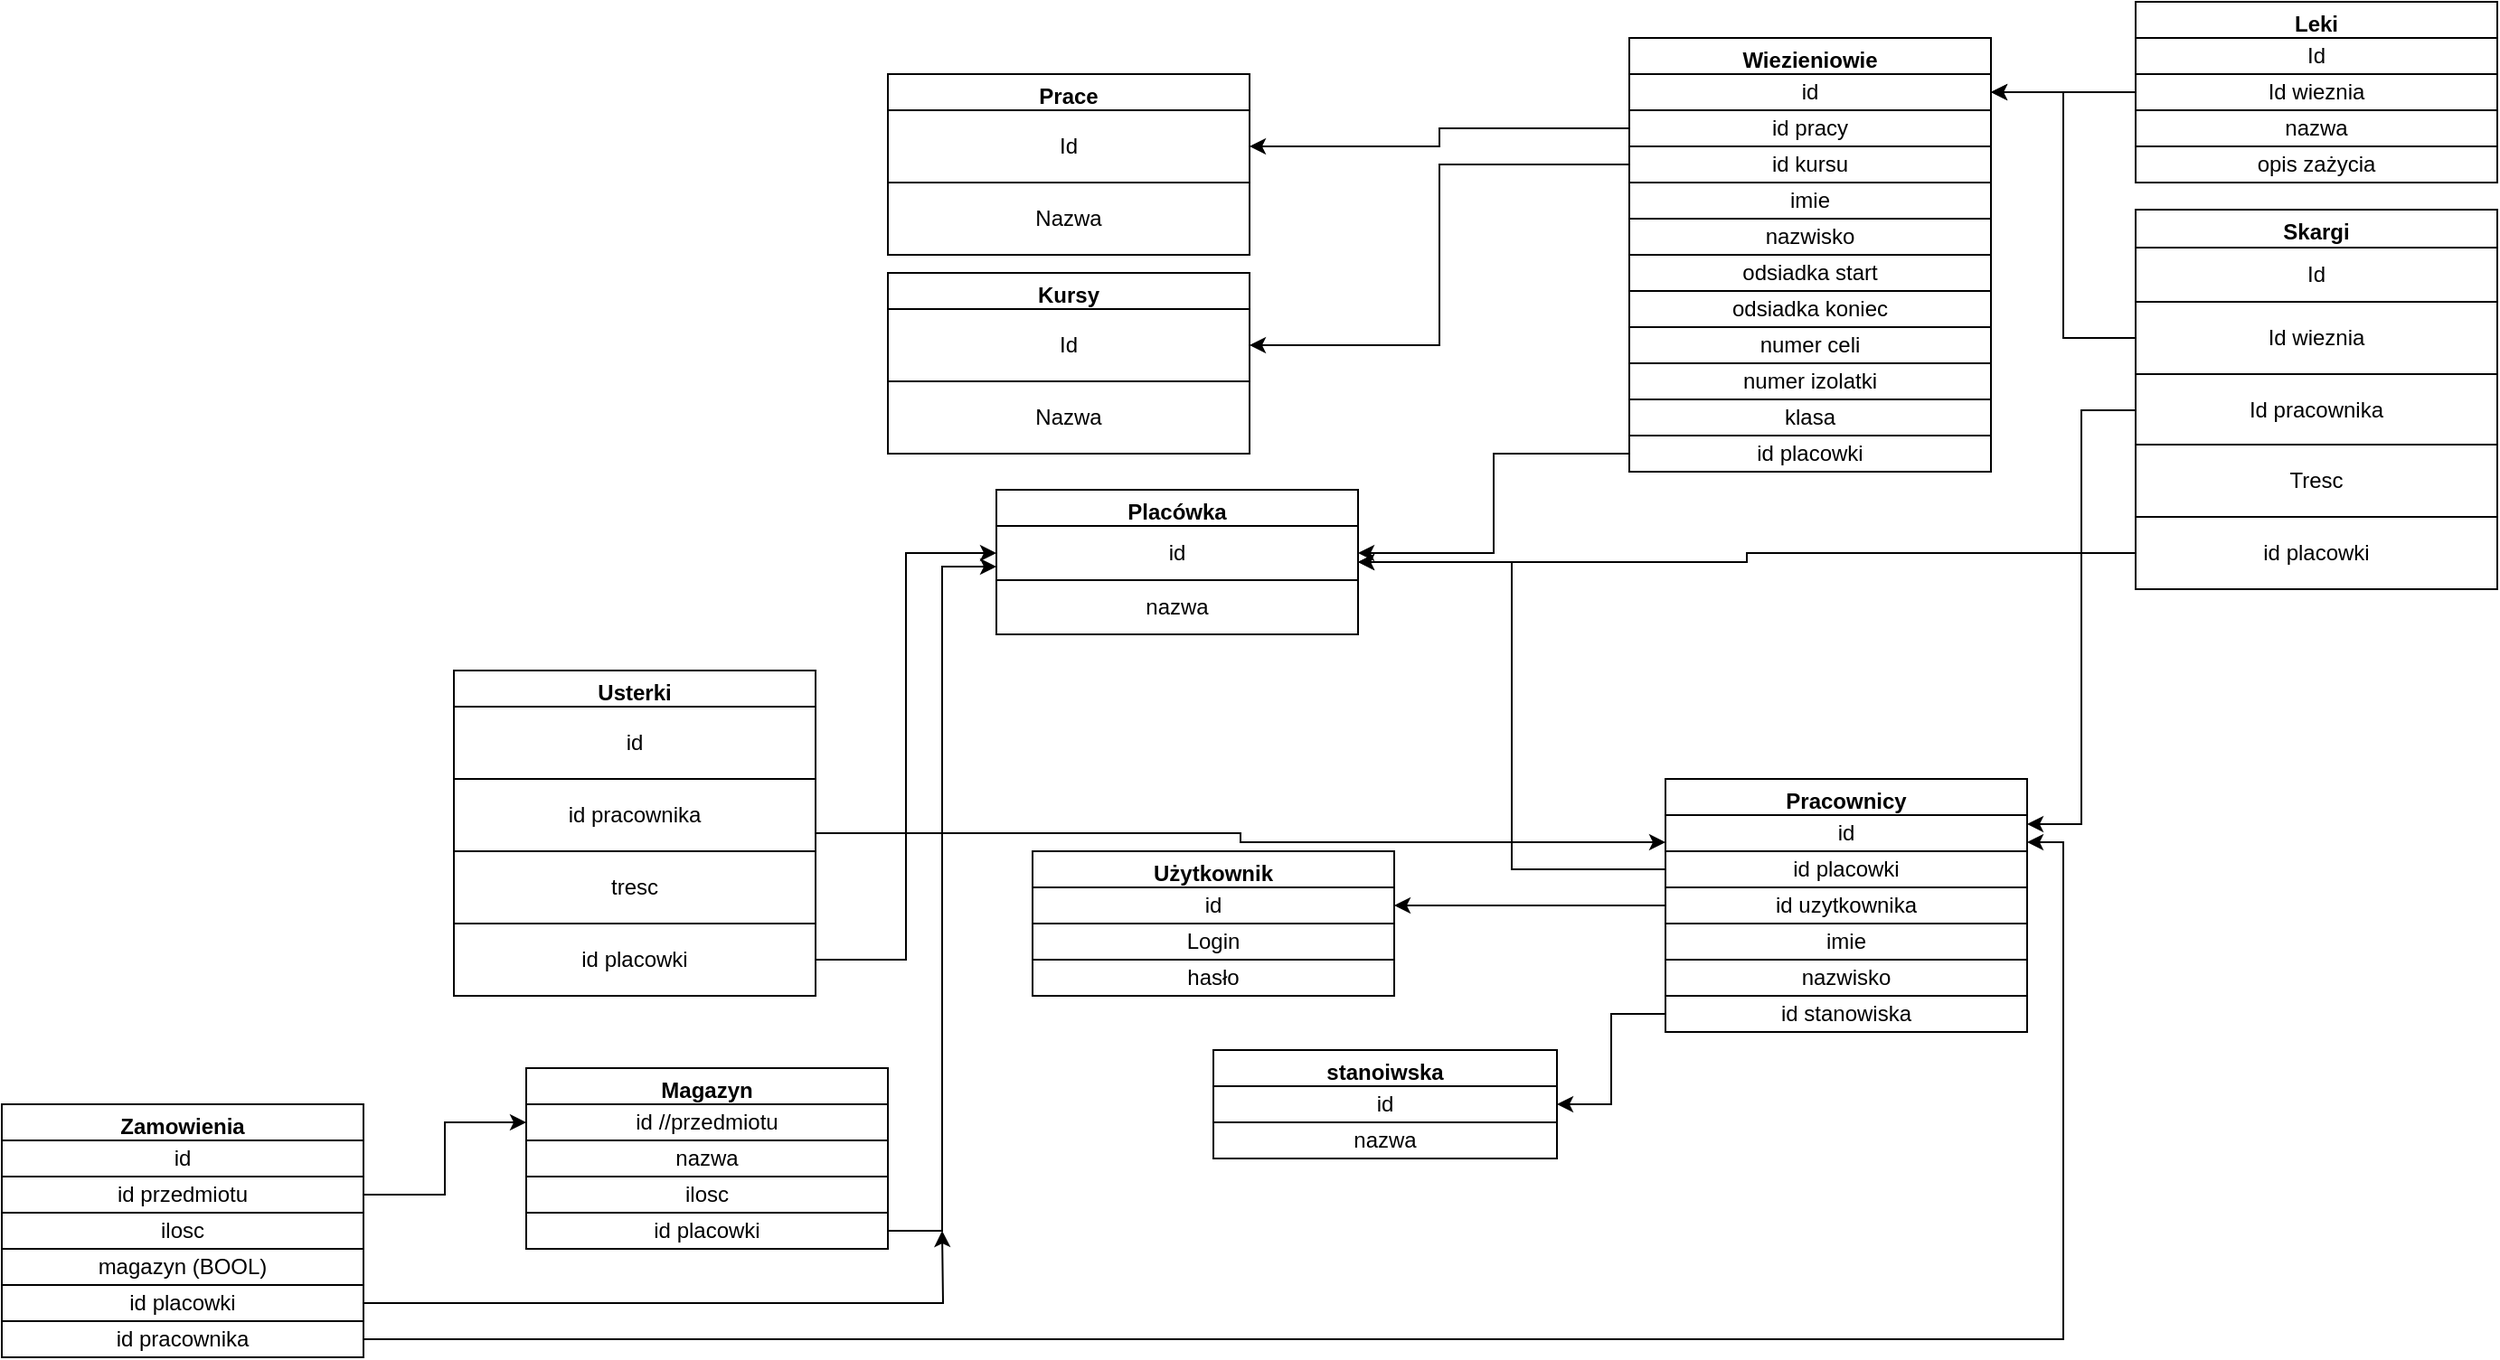 <mxfile version="16.4.3" type="github">
  <diagram id="kklVm168mB3y6DKZGk4f" name="Strona-1">
    <mxGraphModel dx="2489" dy="762" grid="1" gridSize="10" guides="1" tooltips="1" connect="1" arrows="1" fold="1" page="1" pageScale="1" pageWidth="827" pageHeight="1169" math="0" shadow="0">
      <root>
        <mxCell id="0" />
        <mxCell id="1" parent="0" />
        <mxCell id="pUXXARFLzrxqts2aBYnC-5" value="Wiezieniowie" style="swimlane;" vertex="1" parent="1">
          <mxGeometry x="440" y="60" width="200" height="240" as="geometry" />
        </mxCell>
        <mxCell id="pUXXARFLzrxqts2aBYnC-66" value="id placowki" style="whiteSpace=wrap;html=1;" vertex="1" parent="pUXXARFLzrxqts2aBYnC-5">
          <mxGeometry y="220" width="200" height="20" as="geometry" />
        </mxCell>
        <mxCell id="pUXXARFLzrxqts2aBYnC-67" value="id pracy" style="whiteSpace=wrap;html=1;" vertex="1" parent="pUXXARFLzrxqts2aBYnC-5">
          <mxGeometry y="40" width="200" height="20" as="geometry" />
        </mxCell>
        <mxCell id="pUXXARFLzrxqts2aBYnC-68" value="id kursu" style="whiteSpace=wrap;html=1;" vertex="1" parent="pUXXARFLzrxqts2aBYnC-5">
          <mxGeometry y="60" width="200" height="20" as="geometry" />
        </mxCell>
        <mxCell id="pUXXARFLzrxqts2aBYnC-65" value="id" style="whiteSpace=wrap;html=1;" vertex="1" parent="pUXXARFLzrxqts2aBYnC-5">
          <mxGeometry y="20" width="200" height="20" as="geometry" />
        </mxCell>
        <mxCell id="pUXXARFLzrxqts2aBYnC-70" value="imie" style="whiteSpace=wrap;html=1;" vertex="1" parent="pUXXARFLzrxqts2aBYnC-5">
          <mxGeometry y="80" width="200" height="20" as="geometry" />
        </mxCell>
        <mxCell id="pUXXARFLzrxqts2aBYnC-71" value="nazwisko" style="whiteSpace=wrap;html=1;" vertex="1" parent="pUXXARFLzrxqts2aBYnC-5">
          <mxGeometry y="100" width="200" height="20" as="geometry" />
        </mxCell>
        <mxCell id="pUXXARFLzrxqts2aBYnC-72" value="odsiadka start" style="whiteSpace=wrap;html=1;" vertex="1" parent="pUXXARFLzrxqts2aBYnC-5">
          <mxGeometry y="120" width="200" height="20" as="geometry" />
        </mxCell>
        <mxCell id="pUXXARFLzrxqts2aBYnC-73" value="odsiadka koniec" style="whiteSpace=wrap;html=1;" vertex="1" parent="pUXXARFLzrxqts2aBYnC-5">
          <mxGeometry y="140" width="200" height="20" as="geometry" />
        </mxCell>
        <mxCell id="pUXXARFLzrxqts2aBYnC-74" value="numer celi" style="whiteSpace=wrap;html=1;" vertex="1" parent="pUXXARFLzrxqts2aBYnC-5">
          <mxGeometry y="160" width="200" height="20" as="geometry" />
        </mxCell>
        <mxCell id="pUXXARFLzrxqts2aBYnC-75" value="numer izolatki" style="whiteSpace=wrap;html=1;" vertex="1" parent="pUXXARFLzrxqts2aBYnC-5">
          <mxGeometry y="180" width="200" height="20" as="geometry" />
        </mxCell>
        <mxCell id="pUXXARFLzrxqts2aBYnC-76" value="klasa" style="whiteSpace=wrap;html=1;" vertex="1" parent="pUXXARFLzrxqts2aBYnC-5">
          <mxGeometry y="200" width="200" height="20" as="geometry" />
        </mxCell>
        <mxCell id="pUXXARFLzrxqts2aBYnC-7" value="Skargi" style="swimlane;rotation=0;" vertex="1" parent="1">
          <mxGeometry x="720" y="155" width="200" height="210" as="geometry" />
        </mxCell>
        <mxCell id="pUXXARFLzrxqts2aBYnC-22" value="Id" style="rounded=0;whiteSpace=wrap;html=1;rotation=0;" vertex="1" parent="pUXXARFLzrxqts2aBYnC-7">
          <mxGeometry y="21" width="200" height="30" as="geometry" />
        </mxCell>
        <mxCell id="pUXXARFLzrxqts2aBYnC-23" value="Id wieznia" style="rounded=0;whiteSpace=wrap;html=1;rotation=0;" vertex="1" parent="pUXXARFLzrxqts2aBYnC-7">
          <mxGeometry y="51" width="200" height="40" as="geometry" />
        </mxCell>
        <mxCell id="pUXXARFLzrxqts2aBYnC-24" value="Id pracownika" style="rounded=0;whiteSpace=wrap;html=1;rotation=0;" vertex="1" parent="pUXXARFLzrxqts2aBYnC-7">
          <mxGeometry y="91" width="200" height="40" as="geometry" />
        </mxCell>
        <mxCell id="pUXXARFLzrxqts2aBYnC-25" value="Tresc" style="rounded=0;whiteSpace=wrap;html=1;rotation=0;" vertex="1" parent="pUXXARFLzrxqts2aBYnC-7">
          <mxGeometry y="130" width="200" height="40" as="geometry" />
        </mxCell>
        <mxCell id="pUXXARFLzrxqts2aBYnC-54" value="id placowki" style="whiteSpace=wrap;html=1;" vertex="1" parent="pUXXARFLzrxqts2aBYnC-7">
          <mxGeometry y="170" width="200" height="40" as="geometry" />
        </mxCell>
        <mxCell id="pUXXARFLzrxqts2aBYnC-9" value="Leki" style="swimlane;" vertex="1" parent="1">
          <mxGeometry x="720" y="40" width="200" height="100" as="geometry" />
        </mxCell>
        <mxCell id="pUXXARFLzrxqts2aBYnC-16" value="Id" style="rounded=0;whiteSpace=wrap;html=1;" vertex="1" parent="pUXXARFLzrxqts2aBYnC-9">
          <mxGeometry y="20" width="200" height="20" as="geometry" />
        </mxCell>
        <mxCell id="pUXXARFLzrxqts2aBYnC-17" value="Id wieznia" style="rounded=0;whiteSpace=wrap;html=1;" vertex="1" parent="pUXXARFLzrxqts2aBYnC-9">
          <mxGeometry y="40" width="200" height="20" as="geometry" />
        </mxCell>
        <mxCell id="pUXXARFLzrxqts2aBYnC-20" value="nazwa" style="rounded=0;whiteSpace=wrap;html=1;" vertex="1" parent="pUXXARFLzrxqts2aBYnC-9">
          <mxGeometry y="60" width="200" height="20" as="geometry" />
        </mxCell>
        <mxCell id="pUXXARFLzrxqts2aBYnC-21" value="opis zażycia" style="rounded=0;whiteSpace=wrap;html=1;" vertex="1" parent="pUXXARFLzrxqts2aBYnC-9">
          <mxGeometry y="80" width="200" height="20" as="geometry" />
        </mxCell>
        <mxCell id="pUXXARFLzrxqts2aBYnC-10" value="Magazyn" style="swimlane;" vertex="1" parent="1">
          <mxGeometry x="-170" y="630" width="200" height="100" as="geometry" />
        </mxCell>
        <mxCell id="pUXXARFLzrxqts2aBYnC-42" value="id //przedmiotu" style="whiteSpace=wrap;html=1;" vertex="1" parent="pUXXARFLzrxqts2aBYnC-10">
          <mxGeometry y="20" width="200" height="20" as="geometry" />
        </mxCell>
        <mxCell id="pUXXARFLzrxqts2aBYnC-43" value="nazwa" style="whiteSpace=wrap;html=1;" vertex="1" parent="pUXXARFLzrxqts2aBYnC-10">
          <mxGeometry y="40" width="200" height="20" as="geometry" />
        </mxCell>
        <mxCell id="pUXXARFLzrxqts2aBYnC-44" value="ilosc" style="whiteSpace=wrap;html=1;" vertex="1" parent="pUXXARFLzrxqts2aBYnC-10">
          <mxGeometry y="60" width="200" height="20" as="geometry" />
        </mxCell>
        <mxCell id="pUXXARFLzrxqts2aBYnC-77" value="id placowki" style="whiteSpace=wrap;html=1;" vertex="1" parent="pUXXARFLzrxqts2aBYnC-10">
          <mxGeometry y="80" width="200" height="20" as="geometry" />
        </mxCell>
        <mxCell id="pUXXARFLzrxqts2aBYnC-11" value="Pracownicy" style="swimlane;" vertex="1" parent="1">
          <mxGeometry x="460" y="470" width="200" height="140" as="geometry" />
        </mxCell>
        <mxCell id="pUXXARFLzrxqts2aBYnC-55" value="id" style="whiteSpace=wrap;html=1;" vertex="1" parent="pUXXARFLzrxqts2aBYnC-11">
          <mxGeometry y="20" width="200" height="20" as="geometry" />
        </mxCell>
        <mxCell id="pUXXARFLzrxqts2aBYnC-56" value="id uzytkownika" style="whiteSpace=wrap;html=1;" vertex="1" parent="pUXXARFLzrxqts2aBYnC-11">
          <mxGeometry y="60" width="200" height="20" as="geometry" />
        </mxCell>
        <mxCell id="pUXXARFLzrxqts2aBYnC-58" value="nazwisko" style="whiteSpace=wrap;html=1;" vertex="1" parent="pUXXARFLzrxqts2aBYnC-11">
          <mxGeometry y="100" width="200" height="20" as="geometry" />
        </mxCell>
        <mxCell id="pUXXARFLzrxqts2aBYnC-57" value="imie" style="whiteSpace=wrap;html=1;" vertex="1" parent="pUXXARFLzrxqts2aBYnC-11">
          <mxGeometry y="80" width="200" height="20" as="geometry" />
        </mxCell>
        <mxCell id="pUXXARFLzrxqts2aBYnC-59" value="id placowki" style="whiteSpace=wrap;html=1;" vertex="1" parent="pUXXARFLzrxqts2aBYnC-11">
          <mxGeometry y="40" width="200" height="20" as="geometry" />
        </mxCell>
        <mxCell id="pUXXARFLzrxqts2aBYnC-61" value="id stanowiska" style="whiteSpace=wrap;html=1;" vertex="1" parent="pUXXARFLzrxqts2aBYnC-11">
          <mxGeometry y="120" width="200" height="20" as="geometry" />
        </mxCell>
        <mxCell id="pUXXARFLzrxqts2aBYnC-12" value="Prace" style="swimlane;" vertex="1" parent="1">
          <mxGeometry x="30" y="80" width="200" height="100" as="geometry" />
        </mxCell>
        <mxCell id="pUXXARFLzrxqts2aBYnC-27" value="Id" style="rounded=0;whiteSpace=wrap;html=1;" vertex="1" parent="pUXXARFLzrxqts2aBYnC-12">
          <mxGeometry y="20" width="200" height="40" as="geometry" />
        </mxCell>
        <mxCell id="pUXXARFLzrxqts2aBYnC-28" value="Nazwa" style="rounded=0;whiteSpace=wrap;html=1;" vertex="1" parent="pUXXARFLzrxqts2aBYnC-12">
          <mxGeometry y="60" width="200" height="40" as="geometry" />
        </mxCell>
        <mxCell id="pUXXARFLzrxqts2aBYnC-97" style="edgeStyle=orthogonalEdgeStyle;rounded=0;orthogonalLoop=1;jettySize=auto;html=1;entryX=0;entryY=0.25;entryDx=0;entryDy=0;" edge="1" parent="1" source="pUXXARFLzrxqts2aBYnC-14" target="pUXXARFLzrxqts2aBYnC-11">
          <mxGeometry relative="1" as="geometry" />
        </mxCell>
        <mxCell id="pUXXARFLzrxqts2aBYnC-14" value="Usterki" style="swimlane;" vertex="1" parent="1">
          <mxGeometry x="-210" y="410" width="200" height="180" as="geometry" />
        </mxCell>
        <mxCell id="pUXXARFLzrxqts2aBYnC-36" value="id" style="whiteSpace=wrap;html=1;" vertex="1" parent="pUXXARFLzrxqts2aBYnC-14">
          <mxGeometry y="20" width="200" height="40" as="geometry" />
        </mxCell>
        <mxCell id="pUXXARFLzrxqts2aBYnC-37" value="id pracownika" style="whiteSpace=wrap;html=1;" vertex="1" parent="pUXXARFLzrxqts2aBYnC-14">
          <mxGeometry y="60" width="200" height="40" as="geometry" />
        </mxCell>
        <mxCell id="pUXXARFLzrxqts2aBYnC-38" value="tresc" style="whiteSpace=wrap;html=1;" vertex="1" parent="pUXXARFLzrxqts2aBYnC-14">
          <mxGeometry y="100" width="200" height="40" as="geometry" />
        </mxCell>
        <mxCell id="pUXXARFLzrxqts2aBYnC-53" value="id placowki" style="whiteSpace=wrap;html=1;" vertex="1" parent="pUXXARFLzrxqts2aBYnC-14">
          <mxGeometry y="140" width="200" height="40" as="geometry" />
        </mxCell>
        <mxCell id="pUXXARFLzrxqts2aBYnC-15" value="Zamowienia" style="swimlane;" vertex="1" parent="1">
          <mxGeometry x="-460" y="650" width="200" height="140" as="geometry" />
        </mxCell>
        <mxCell id="pUXXARFLzrxqts2aBYnC-45" value="id" style="whiteSpace=wrap;html=1;" vertex="1" parent="pUXXARFLzrxqts2aBYnC-15">
          <mxGeometry y="20" width="200" height="20" as="geometry" />
        </mxCell>
        <mxCell id="pUXXARFLzrxqts2aBYnC-46" value="id przedmiotu" style="whiteSpace=wrap;html=1;" vertex="1" parent="pUXXARFLzrxqts2aBYnC-15">
          <mxGeometry y="40" width="200" height="20" as="geometry" />
        </mxCell>
        <mxCell id="pUXXARFLzrxqts2aBYnC-47" value="ilosc" style="whiteSpace=wrap;html=1;" vertex="1" parent="pUXXARFLzrxqts2aBYnC-15">
          <mxGeometry y="60" width="200" height="20" as="geometry" />
        </mxCell>
        <mxCell id="pUXXARFLzrxqts2aBYnC-48" value="magazyn (BOOL)" style="whiteSpace=wrap;html=1;" vertex="1" parent="pUXXARFLzrxqts2aBYnC-15">
          <mxGeometry y="80" width="200" height="20" as="geometry" />
        </mxCell>
        <mxCell id="pUXXARFLzrxqts2aBYnC-49" value="id pracownika" style="whiteSpace=wrap;html=1;" vertex="1" parent="pUXXARFLzrxqts2aBYnC-15">
          <mxGeometry y="120" width="200" height="20" as="geometry" />
        </mxCell>
        <mxCell id="pUXXARFLzrxqts2aBYnC-78" value="id placowki" style="whiteSpace=wrap;html=1;" vertex="1" parent="pUXXARFLzrxqts2aBYnC-15">
          <mxGeometry y="100" width="200" height="20" as="geometry" />
        </mxCell>
        <mxCell id="pUXXARFLzrxqts2aBYnC-31" value="Użytkownik" style="swimlane;" vertex="1" parent="1">
          <mxGeometry x="110" y="510" width="200" height="80" as="geometry" />
        </mxCell>
        <mxCell id="pUXXARFLzrxqts2aBYnC-39" value="Login" style="whiteSpace=wrap;html=1;" vertex="1" parent="pUXXARFLzrxqts2aBYnC-31">
          <mxGeometry y="40" width="200" height="20" as="geometry" />
        </mxCell>
        <mxCell id="pUXXARFLzrxqts2aBYnC-40" value="hasło" style="whiteSpace=wrap;html=1;" vertex="1" parent="pUXXARFLzrxqts2aBYnC-31">
          <mxGeometry y="60" width="200" height="20" as="geometry" />
        </mxCell>
        <mxCell id="pUXXARFLzrxqts2aBYnC-41" value="id" style="whiteSpace=wrap;html=1;" vertex="1" parent="pUXXARFLzrxqts2aBYnC-31">
          <mxGeometry y="20" width="200" height="20" as="geometry" />
        </mxCell>
        <mxCell id="pUXXARFLzrxqts2aBYnC-32" value="Kursy" style="swimlane;" vertex="1" parent="1">
          <mxGeometry x="30" y="190" width="200" height="100" as="geometry" />
        </mxCell>
        <mxCell id="pUXXARFLzrxqts2aBYnC-33" value="Id" style="rounded=0;whiteSpace=wrap;html=1;" vertex="1" parent="pUXXARFLzrxqts2aBYnC-32">
          <mxGeometry y="20" width="200" height="40" as="geometry" />
        </mxCell>
        <mxCell id="pUXXARFLzrxqts2aBYnC-34" value="Nazwa" style="rounded=0;whiteSpace=wrap;html=1;" vertex="1" parent="pUXXARFLzrxqts2aBYnC-32">
          <mxGeometry y="60" width="200" height="40" as="geometry" />
        </mxCell>
        <mxCell id="pUXXARFLzrxqts2aBYnC-50" value="Placówka" style="swimlane;" vertex="1" parent="1">
          <mxGeometry x="90" y="310" width="200" height="80" as="geometry" />
        </mxCell>
        <mxCell id="pUXXARFLzrxqts2aBYnC-51" value="id" style="whiteSpace=wrap;html=1;" vertex="1" parent="pUXXARFLzrxqts2aBYnC-50">
          <mxGeometry y="20" width="200" height="30" as="geometry" />
        </mxCell>
        <mxCell id="pUXXARFLzrxqts2aBYnC-52" value="nazwa" style="whiteSpace=wrap;html=1;" vertex="1" parent="pUXXARFLzrxqts2aBYnC-50">
          <mxGeometry y="50" width="200" height="30" as="geometry" />
        </mxCell>
        <mxCell id="pUXXARFLzrxqts2aBYnC-62" value="stanoiwska" style="swimlane;" vertex="1" parent="1">
          <mxGeometry x="210" y="620" width="190" height="60" as="geometry" />
        </mxCell>
        <mxCell id="pUXXARFLzrxqts2aBYnC-63" value="id" style="whiteSpace=wrap;html=1;" vertex="1" parent="pUXXARFLzrxqts2aBYnC-62">
          <mxGeometry y="20" width="190" height="20" as="geometry" />
        </mxCell>
        <mxCell id="pUXXARFLzrxqts2aBYnC-64" value="nazwa" style="whiteSpace=wrap;html=1;" vertex="1" parent="pUXXARFLzrxqts2aBYnC-62">
          <mxGeometry y="40" width="190" height="20" as="geometry" />
        </mxCell>
        <mxCell id="pUXXARFLzrxqts2aBYnC-79" style="edgeStyle=orthogonalEdgeStyle;rounded=0;orthogonalLoop=1;jettySize=auto;html=1;entryX=1;entryY=0.5;entryDx=0;entryDy=0;" edge="1" parent="1" source="pUXXARFLzrxqts2aBYnC-68" target="pUXXARFLzrxqts2aBYnC-33">
          <mxGeometry relative="1" as="geometry" />
        </mxCell>
        <mxCell id="pUXXARFLzrxqts2aBYnC-80" style="edgeStyle=orthogonalEdgeStyle;rounded=0;orthogonalLoop=1;jettySize=auto;html=1;entryX=1;entryY=0.5;entryDx=0;entryDy=0;" edge="1" parent="1" source="pUXXARFLzrxqts2aBYnC-66" target="pUXXARFLzrxqts2aBYnC-51">
          <mxGeometry relative="1" as="geometry" />
        </mxCell>
        <mxCell id="pUXXARFLzrxqts2aBYnC-82" style="edgeStyle=orthogonalEdgeStyle;rounded=0;orthogonalLoop=1;jettySize=auto;html=1;entryX=1;entryY=0.5;entryDx=0;entryDy=0;" edge="1" parent="1" source="pUXXARFLzrxqts2aBYnC-67" target="pUXXARFLzrxqts2aBYnC-27">
          <mxGeometry relative="1" as="geometry" />
        </mxCell>
        <mxCell id="pUXXARFLzrxqts2aBYnC-83" style="edgeStyle=orthogonalEdgeStyle;rounded=0;orthogonalLoop=1;jettySize=auto;html=1;entryX=1;entryY=0.5;entryDx=0;entryDy=0;" edge="1" parent="1" source="pUXXARFLzrxqts2aBYnC-17" target="pUXXARFLzrxqts2aBYnC-65">
          <mxGeometry relative="1" as="geometry" />
        </mxCell>
        <mxCell id="pUXXARFLzrxqts2aBYnC-84" style="edgeStyle=orthogonalEdgeStyle;rounded=0;orthogonalLoop=1;jettySize=auto;html=1;entryX=1;entryY=0.5;entryDx=0;entryDy=0;" edge="1" parent="1" source="pUXXARFLzrxqts2aBYnC-23" target="pUXXARFLzrxqts2aBYnC-65">
          <mxGeometry relative="1" as="geometry" />
        </mxCell>
        <mxCell id="pUXXARFLzrxqts2aBYnC-85" style="edgeStyle=orthogonalEdgeStyle;rounded=0;orthogonalLoop=1;jettySize=auto;html=1;entryX=1;entryY=0.5;entryDx=0;entryDy=0;" edge="1" parent="1" source="pUXXARFLzrxqts2aBYnC-59" target="pUXXARFLzrxqts2aBYnC-50">
          <mxGeometry relative="1" as="geometry" />
        </mxCell>
        <mxCell id="pUXXARFLzrxqts2aBYnC-86" style="edgeStyle=orthogonalEdgeStyle;rounded=0;orthogonalLoop=1;jettySize=auto;html=1;entryX=1;entryY=0.5;entryDx=0;entryDy=0;" edge="1" parent="1" source="pUXXARFLzrxqts2aBYnC-56" target="pUXXARFLzrxqts2aBYnC-41">
          <mxGeometry relative="1" as="geometry" />
        </mxCell>
        <mxCell id="pUXXARFLzrxqts2aBYnC-89" style="edgeStyle=orthogonalEdgeStyle;rounded=0;orthogonalLoop=1;jettySize=auto;html=1;entryX=0;entryY=0.5;entryDx=0;entryDy=0;" edge="1" parent="1" source="pUXXARFLzrxqts2aBYnC-53" target="pUXXARFLzrxqts2aBYnC-51">
          <mxGeometry relative="1" as="geometry" />
        </mxCell>
        <mxCell id="pUXXARFLzrxqts2aBYnC-90" style="edgeStyle=orthogonalEdgeStyle;rounded=0;orthogonalLoop=1;jettySize=auto;html=1;entryX=1;entryY=0.5;entryDx=0;entryDy=0;" edge="1" parent="1" source="pUXXARFLzrxqts2aBYnC-61" target="pUXXARFLzrxqts2aBYnC-62">
          <mxGeometry relative="1" as="geometry" />
        </mxCell>
        <mxCell id="pUXXARFLzrxqts2aBYnC-91" style="edgeStyle=orthogonalEdgeStyle;rounded=0;orthogonalLoop=1;jettySize=auto;html=1;entryX=0;entryY=0.5;entryDx=0;entryDy=0;" edge="1" parent="1" source="pUXXARFLzrxqts2aBYnC-46" target="pUXXARFLzrxqts2aBYnC-42">
          <mxGeometry relative="1" as="geometry" />
        </mxCell>
        <mxCell id="pUXXARFLzrxqts2aBYnC-92" style="edgeStyle=orthogonalEdgeStyle;rounded=0;orthogonalLoop=1;jettySize=auto;html=1;entryX=0;entryY=0.75;entryDx=0;entryDy=0;" edge="1" parent="1" source="pUXXARFLzrxqts2aBYnC-77" target="pUXXARFLzrxqts2aBYnC-51">
          <mxGeometry relative="1" as="geometry" />
        </mxCell>
        <mxCell id="pUXXARFLzrxqts2aBYnC-93" style="edgeStyle=orthogonalEdgeStyle;rounded=0;orthogonalLoop=1;jettySize=auto;html=1;entryX=1;entryY=0.25;entryDx=0;entryDy=0;" edge="1" parent="1" source="pUXXARFLzrxqts2aBYnC-49" target="pUXXARFLzrxqts2aBYnC-11">
          <mxGeometry relative="1" as="geometry" />
        </mxCell>
        <mxCell id="pUXXARFLzrxqts2aBYnC-95" style="edgeStyle=orthogonalEdgeStyle;rounded=0;orthogonalLoop=1;jettySize=auto;html=1;" edge="1" parent="1" source="pUXXARFLzrxqts2aBYnC-78">
          <mxGeometry relative="1" as="geometry">
            <mxPoint x="60" y="720" as="targetPoint" />
          </mxGeometry>
        </mxCell>
        <mxCell id="pUXXARFLzrxqts2aBYnC-96" style="edgeStyle=orthogonalEdgeStyle;rounded=0;orthogonalLoop=1;jettySize=auto;html=1;entryX=1;entryY=0.25;entryDx=0;entryDy=0;" edge="1" parent="1" source="pUXXARFLzrxqts2aBYnC-24" target="pUXXARFLzrxqts2aBYnC-55">
          <mxGeometry relative="1" as="geometry" />
        </mxCell>
        <mxCell id="pUXXARFLzrxqts2aBYnC-98" style="edgeStyle=orthogonalEdgeStyle;rounded=0;orthogonalLoop=1;jettySize=auto;html=1;entryX=1;entryY=0.5;entryDx=0;entryDy=0;" edge="1" parent="1" source="pUXXARFLzrxqts2aBYnC-54" target="pUXXARFLzrxqts2aBYnC-50">
          <mxGeometry relative="1" as="geometry">
            <mxPoint x="370" y="345" as="targetPoint" />
          </mxGeometry>
        </mxCell>
      </root>
    </mxGraphModel>
  </diagram>
</mxfile>
